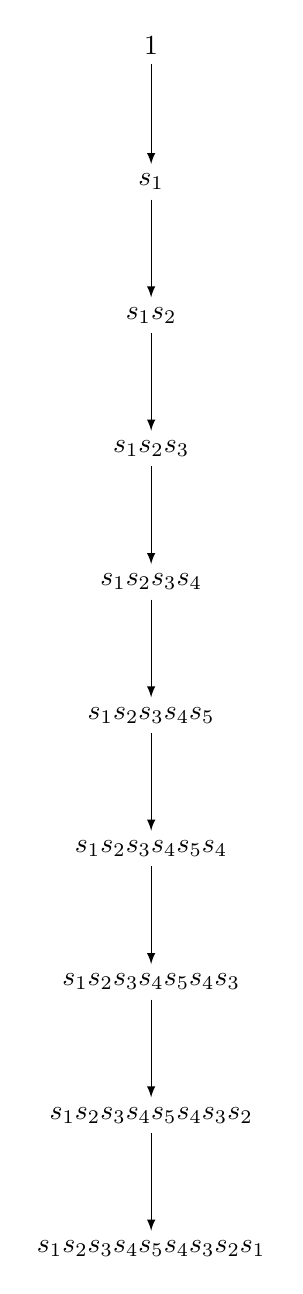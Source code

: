 \begin{tikzpicture}[>=latex,line join=bevel,]
%%
  \node (s1) at (44bp,390bp) [draw,draw=none] {$s_{1}$};
  \node (s1*s2*s3*s4*s5*s4*s3) at (44bp,102bp) [draw,draw=none] {$s_{1}s_{2}s_{3}s_{4}s_{5}s_{4}s_{3}$};
  \node (s1*s2*s3*s4*s5*s4*s3*s2*s1) at (44bp,6bp) [draw,draw=none] {$s_{1}s_{2}s_{3}s_{4}s_{5}s_{4}s_{3}s_{2}s_{1}$};
  \node (1) at (44bp,439bp) [draw,draw=none] {$1$};
  \node (s1*s2*s3*s4*s5*s4*s3*s2) at (44bp,54bp) [draw,draw=none] {$s_{1}s_{2}s_{3}s_{4}s_{5}s_{4}s_{3}s_{2}$};
  \node (s1*s2*s3*s4*s5*s4) at (44bp,150bp) [draw,draw=none] {$s_{1}s_{2}s_{3}s_{4}s_{5}s_{4}$};
  \node (s1*s2*s3) at (44bp,294bp) [draw,draw=none] {$s_{1}s_{2}s_{3}$};
  \node (s1*s2) at (44bp,342bp) [draw,draw=none] {$s_{1}s_{2}$};
  \node (s1*s2*s3*s4*s5) at (44bp,198bp) [draw,draw=none] {$s_{1}s_{2}s_{3}s_{4}s_{5}$};
  \node (s1*s2*s3*s4) at (44bp,246bp) [draw,draw=none] {$s_{1}s_{2}s_{3}s_{4}$};
  \draw [black,->] (s1*s2*s3*s4*s5*s4*s3*s2) ..controls (44bp,41.554bp) and (44bp,31.067bp)  .. (s1*s2*s3*s4*s5*s4*s3*s2*s1);
  \draw [black,->] (s1*s2*s3*s4*s5) ..controls (44bp,185.55bp) and (44bp,175.07bp)  .. (s1*s2*s3*s4*s5*s4);
  \draw [black,->] (1) ..controls (44bp,425.83bp) and (44bp,415.21bp)  .. (s1);
  \draw [black,->] (s1*s2*s3*s4*s5*s4) ..controls (44bp,137.55bp) and (44bp,127.07bp)  .. (s1*s2*s3*s4*s5*s4*s3);
  \draw [black,->] (s1*s2*s3) ..controls (44bp,281.55bp) and (44bp,271.07bp)  .. (s1*s2*s3*s4);
  \draw [black,->] (s1) ..controls (44bp,377.55bp) and (44bp,367.07bp)  .. (s1*s2);
  \draw [black,->] (s1*s2) ..controls (44bp,329.55bp) and (44bp,319.07bp)  .. (s1*s2*s3);
  \draw [black,->] (s1*s2*s3*s4) ..controls (44bp,233.55bp) and (44bp,223.07bp)  .. (s1*s2*s3*s4*s5);
  \draw [black,->] (s1*s2*s3*s4*s5*s4*s3) ..controls (44bp,89.554bp) and (44bp,79.067bp)  .. (s1*s2*s3*s4*s5*s4*s3*s2);
%
\end{tikzpicture}